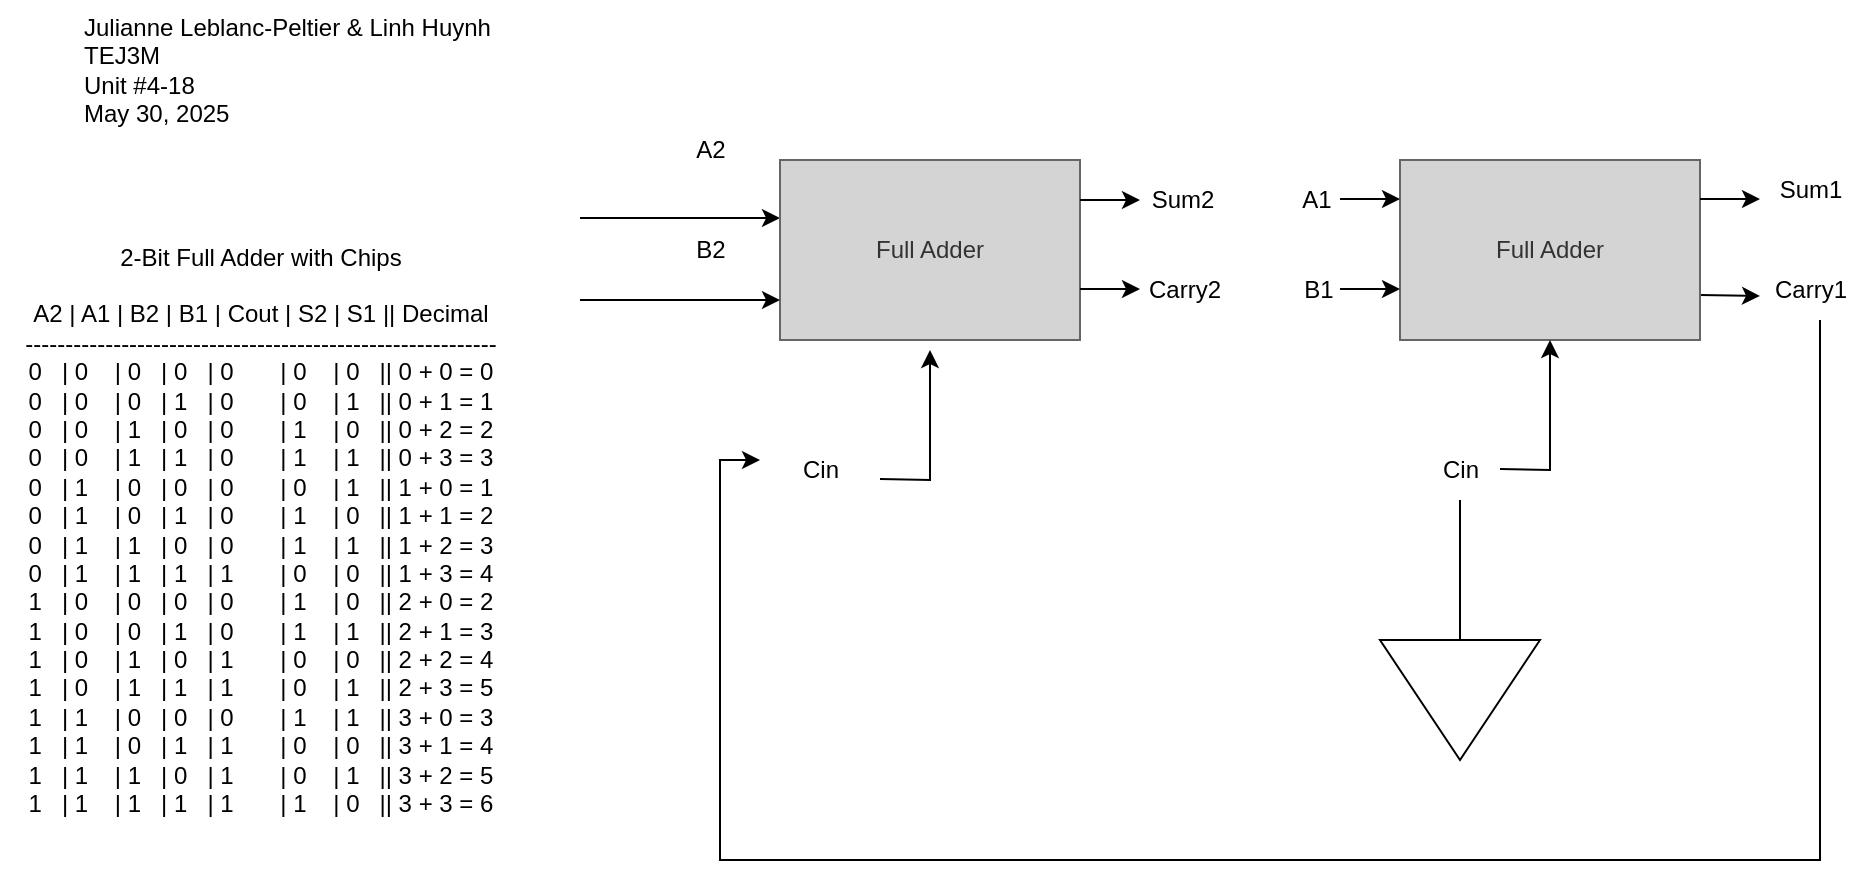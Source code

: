 <mxfile>
    <diagram id="HVRCt-yMbTkG78dEOQws" name="Page-1">
        <mxGraphModel dx="1760" dy="683" grid="1" gridSize="10" guides="1" tooltips="1" connect="1" arrows="1" fold="1" page="1" pageScale="1" pageWidth="827" pageHeight="1169" math="0" shadow="0">
            <root>
                <mxCell id="0"/>
                <mxCell id="1" parent="0"/>
                <mxCell id="11" style="edgeStyle=none;html=1;exitX=1;exitY=0.25;exitDx=0;exitDy=0;entryX=0;entryY=0.25;entryDx=0;entryDy=0;" edge="1" parent="1">
                    <mxGeometry relative="1" as="geometry">
                        <mxPoint x="20" y="169" as="sourcePoint"/>
                        <mxPoint x="120" y="169" as="targetPoint"/>
                    </mxGeometry>
                </mxCell>
                <mxCell id="2" value="Full Adder" style="rounded=0;whiteSpace=wrap;html=1;fillColor=#D4D4D4;fontColor=#333333;strokeColor=#666666;" vertex="1" parent="1">
                    <mxGeometry x="120" y="140" width="150" height="90" as="geometry"/>
                </mxCell>
                <mxCell id="22" style="edgeStyle=none;html=1;exitX=1;exitY=0.75;exitDx=0;exitDy=0;" edge="1" parent="1" source="3">
                    <mxGeometry relative="1" as="geometry">
                        <mxPoint x="610" y="208" as="targetPoint"/>
                    </mxGeometry>
                </mxCell>
                <mxCell id="3" value="Full Adder" style="rounded=0;whiteSpace=wrap;html=1;fillColor=#D4D4D4;fontColor=#333333;strokeColor=#666666;" vertex="1" parent="1">
                    <mxGeometry x="430" y="140" width="150" height="90" as="geometry"/>
                </mxCell>
                <mxCell id="5" value="A2" style="text;html=1;align=center;verticalAlign=middle;resizable=0;points=[];autosize=1;strokeColor=none;fillColor=none;" vertex="1" parent="1">
                    <mxGeometry x="65" y="120" width="40" height="30" as="geometry"/>
                </mxCell>
                <mxCell id="6" value="B2" style="text;html=1;align=center;verticalAlign=middle;resizable=0;points=[];autosize=1;strokeColor=none;fillColor=none;" vertex="1" parent="1">
                    <mxGeometry x="65" y="170" width="40" height="30" as="geometry"/>
                </mxCell>
                <mxCell id="7" value="Sum2" style="text;html=1;align=center;verticalAlign=middle;resizable=0;points=[];autosize=1;strokeColor=none;fillColor=none;" vertex="1" parent="1">
                    <mxGeometry x="291" y="145" width="60" height="30" as="geometry"/>
                </mxCell>
                <mxCell id="8" value="Carry2" style="text;html=1;align=center;verticalAlign=middle;resizable=0;points=[];autosize=1;strokeColor=none;fillColor=none;" vertex="1" parent="1">
                    <mxGeometry x="292" y="190" width="60" height="30" as="geometry"/>
                </mxCell>
                <mxCell id="9" value="A1" style="text;html=1;align=center;verticalAlign=middle;resizable=0;points=[];autosize=1;strokeColor=none;fillColor=none;" vertex="1" parent="1">
                    <mxGeometry x="368" y="145" width="40" height="30" as="geometry"/>
                </mxCell>
                <mxCell id="10" value="B1" style="text;html=1;align=center;verticalAlign=middle;resizable=0;points=[];autosize=1;strokeColor=none;fillColor=none;" vertex="1" parent="1">
                    <mxGeometry x="369" y="190" width="40" height="30" as="geometry"/>
                </mxCell>
                <mxCell id="12" style="edgeStyle=none;html=1;exitX=1;exitY=0.25;exitDx=0;exitDy=0;entryX=0;entryY=0.25;entryDx=0;entryDy=0;" edge="1" parent="1">
                    <mxGeometry relative="1" as="geometry">
                        <mxPoint x="20" y="210" as="sourcePoint"/>
                        <mxPoint x="120" y="210" as="targetPoint"/>
                    </mxGeometry>
                </mxCell>
                <mxCell id="14" value="Carry1" style="text;html=1;align=center;verticalAlign=middle;resizable=0;points=[];autosize=1;strokeColor=none;fillColor=none;" vertex="1" parent="1">
                    <mxGeometry x="605" y="190" width="60" height="30" as="geometry"/>
                </mxCell>
                <mxCell id="15" value="Sum1" style="text;html=1;align=center;verticalAlign=middle;resizable=0;points=[];autosize=1;strokeColor=none;fillColor=none;" vertex="1" parent="1">
                    <mxGeometry x="605" y="140" width="60" height="30" as="geometry"/>
                </mxCell>
                <mxCell id="16" value="" style="triangle;whiteSpace=wrap;html=1;rotation=90;" vertex="1" parent="1">
                    <mxGeometry x="430" y="370" width="60" height="80" as="geometry"/>
                </mxCell>
                <mxCell id="17" value="Cin" style="text;html=1;align=center;verticalAlign=middle;resizable=0;points=[];autosize=1;strokeColor=none;fillColor=none;" vertex="1" parent="1">
                    <mxGeometry x="440" y="280" width="40" height="30" as="geometry"/>
                </mxCell>
                <mxCell id="18" style="edgeStyle=none;html=1;exitX=1;exitY=0.25;exitDx=0;exitDy=0;entryX=0.5;entryY=1;entryDx=0;entryDy=0;rounded=0;curved=0;" edge="1" parent="1" target="3">
                    <mxGeometry relative="1" as="geometry">
                        <mxPoint x="480" y="294.5" as="sourcePoint"/>
                        <mxPoint x="580" y="294.5" as="targetPoint"/>
                        <Array as="points">
                            <mxPoint x="505" y="295"/>
                        </Array>
                    </mxGeometry>
                </mxCell>
                <mxCell id="21" style="edgeStyle=none;html=1;exitX=1;exitY=0.25;exitDx=0;exitDy=0;entryX=0;entryY=0.5;entryDx=0;entryDy=0;endArrow=none;endFill=0;" edge="1" parent="1" target="16">
                    <mxGeometry relative="1" as="geometry">
                        <mxPoint x="460" y="310" as="sourcePoint"/>
                        <mxPoint x="560" y="310" as="targetPoint"/>
                    </mxGeometry>
                </mxCell>
                <mxCell id="23" style="edgeStyle=none;html=1;exitX=1;exitY=0.75;exitDx=0;exitDy=0;rounded=0;curved=0;" edge="1" parent="1">
                    <mxGeometry relative="1" as="geometry">
                        <mxPoint x="110" y="290" as="targetPoint"/>
                        <mxPoint x="640" y="220" as="sourcePoint"/>
                        <Array as="points">
                            <mxPoint x="640" y="490"/>
                            <mxPoint x="90" y="490"/>
                            <mxPoint x="90" y="290"/>
                        </Array>
                    </mxGeometry>
                </mxCell>
                <mxCell id="24" value="Cin" style="text;html=1;align=center;verticalAlign=middle;resizable=0;points=[];autosize=1;strokeColor=none;fillColor=none;" vertex="1" parent="1">
                    <mxGeometry x="120" y="280" width="40" height="30" as="geometry"/>
                </mxCell>
                <mxCell id="25" style="edgeStyle=none;html=1;exitX=1;exitY=0.25;exitDx=0;exitDy=0;entryX=0.5;entryY=1;entryDx=0;entryDy=0;rounded=0;curved=0;" edge="1" parent="1">
                    <mxGeometry relative="1" as="geometry">
                        <mxPoint x="170" y="299.5" as="sourcePoint"/>
                        <mxPoint x="195" y="235" as="targetPoint"/>
                        <Array as="points">
                            <mxPoint x="195" y="300"/>
                        </Array>
                    </mxGeometry>
                </mxCell>
                <mxCell id="26" style="edgeStyle=none;html=1;exitX=1;exitY=0.75;exitDx=0;exitDy=0;" edge="1" parent="1">
                    <mxGeometry relative="1" as="geometry">
                        <mxPoint x="300" y="204.5" as="targetPoint"/>
                        <mxPoint x="270" y="204.5" as="sourcePoint"/>
                    </mxGeometry>
                </mxCell>
                <mxCell id="27" style="edgeStyle=none;html=1;exitX=1;exitY=0.75;exitDx=0;exitDy=0;" edge="1" parent="1">
                    <mxGeometry relative="1" as="geometry">
                        <mxPoint x="300" y="160" as="targetPoint"/>
                        <mxPoint x="270" y="160" as="sourcePoint"/>
                    </mxGeometry>
                </mxCell>
                <mxCell id="28" style="edgeStyle=none;html=1;exitX=1;exitY=0.75;exitDx=0;exitDy=0;" edge="1" parent="1">
                    <mxGeometry relative="1" as="geometry">
                        <mxPoint x="430" y="159.5" as="targetPoint"/>
                        <mxPoint x="400" y="159.5" as="sourcePoint"/>
                    </mxGeometry>
                </mxCell>
                <mxCell id="29" style="edgeStyle=none;html=1;exitX=1;exitY=0.75;exitDx=0;exitDy=0;" edge="1" parent="1">
                    <mxGeometry relative="1" as="geometry">
                        <mxPoint x="430" y="204.5" as="targetPoint"/>
                        <mxPoint x="400" y="204.5" as="sourcePoint"/>
                    </mxGeometry>
                </mxCell>
                <mxCell id="30" style="edgeStyle=none;html=1;exitX=1;exitY=0.75;exitDx=0;exitDy=0;" edge="1" parent="1">
                    <mxGeometry relative="1" as="geometry">
                        <mxPoint x="610" y="159.5" as="targetPoint"/>
                        <mxPoint x="580" y="159.5" as="sourcePoint"/>
                    </mxGeometry>
                </mxCell>
                <mxCell id="31" value="Julianne Leblanc-Peltier &amp;amp; Linh Huynh&lt;div&gt;TEJ3M&lt;/div&gt;&lt;div&gt;Unit #4-18&lt;/div&gt;&lt;div&gt;May 30, 2025&lt;/div&gt;" style="text;html=1;align=left;verticalAlign=middle;resizable=0;points=[];autosize=1;strokeColor=none;fillColor=none;" vertex="1" parent="1">
                    <mxGeometry x="-230" y="60" width="230" height="70" as="geometry"/>
                </mxCell>
                <mxCell id="32" value="&lt;div&gt;&lt;font color=&quot;#000000&quot;&gt;2-Bit Full Adder with Chips&lt;/font&gt;&lt;/div&gt;&lt;div&gt;&lt;font color=&quot;#000000&quot;&gt;&lt;br&gt;&lt;/font&gt;&lt;/div&gt;&lt;div&gt;&lt;font color=&quot;#000000&quot;&gt;A2 | A1 | B2 | B1 | Cout | S2 | S1 || Decimal&lt;/font&gt;&lt;/div&gt;&lt;div&gt;&lt;font color=&quot;#000000&quot;&gt;-----------------------------------------------------------&lt;/font&gt;&lt;/div&gt;&lt;div&gt;&lt;font color=&quot;#000000&quot;&gt;0&amp;nbsp; &amp;nbsp;| 0&amp;nbsp; &amp;nbsp; | 0&amp;nbsp; &amp;nbsp;| 0&amp;nbsp; &amp;nbsp;| 0&amp;nbsp; &amp;nbsp; &amp;nbsp; &amp;nbsp;| 0&amp;nbsp; &amp;nbsp; | 0&amp;nbsp; &amp;nbsp;|| 0 + 0 = 0&lt;/font&gt;&lt;/div&gt;&lt;div&gt;&lt;font color=&quot;#000000&quot;&gt;0&amp;nbsp; &amp;nbsp;| 0&amp;nbsp; &amp;nbsp; | 0&amp;nbsp; &amp;nbsp;| 1&amp;nbsp; &amp;nbsp;| 0&amp;nbsp; &amp;nbsp; &amp;nbsp; &amp;nbsp;| 0&amp;nbsp; &amp;nbsp; | 1&amp;nbsp; &amp;nbsp;|| 0 + 1 = 1&lt;/font&gt;&lt;/div&gt;&lt;div&gt;&lt;font color=&quot;#000000&quot;&gt;0&amp;nbsp; &amp;nbsp;| 0&amp;nbsp; &amp;nbsp; | 1&amp;nbsp; &amp;nbsp;| 0&amp;nbsp; &amp;nbsp;| 0&amp;nbsp; &amp;nbsp; &amp;nbsp; &amp;nbsp;| 1&amp;nbsp; &amp;nbsp; | 0&amp;nbsp; &amp;nbsp;|| 0 + 2 = 2&lt;/font&gt;&lt;/div&gt;&lt;div&gt;&lt;font color=&quot;#000000&quot;&gt;0&amp;nbsp; &amp;nbsp;| 0&amp;nbsp; &amp;nbsp; | 1&amp;nbsp; &amp;nbsp;| 1&amp;nbsp; &amp;nbsp;| 0&amp;nbsp; &amp;nbsp; &amp;nbsp; &amp;nbsp;| 1&amp;nbsp; &amp;nbsp; | 1&amp;nbsp; &amp;nbsp;|| 0 + 3 = 3&lt;/font&gt;&lt;/div&gt;&lt;div&gt;&lt;font color=&quot;#000000&quot;&gt;0&amp;nbsp; &amp;nbsp;| 1&amp;nbsp; &amp;nbsp; | 0&amp;nbsp; &amp;nbsp;| 0&amp;nbsp; &amp;nbsp;| 0&amp;nbsp; &amp;nbsp; &amp;nbsp; &amp;nbsp;| 0&amp;nbsp; &amp;nbsp; | 1&amp;nbsp; &amp;nbsp;|| 1 + 0 = 1&lt;/font&gt;&lt;/div&gt;&lt;div&gt;&lt;font color=&quot;#000000&quot;&gt;0&amp;nbsp; &amp;nbsp;| 1&amp;nbsp; &amp;nbsp; | 0&amp;nbsp; &amp;nbsp;| 1&amp;nbsp; &amp;nbsp;| 0&amp;nbsp; &amp;nbsp; &amp;nbsp; &amp;nbsp;| 1&amp;nbsp; &amp;nbsp; | 0&amp;nbsp; &amp;nbsp;|| 1 + 1 = 2&lt;/font&gt;&lt;/div&gt;&lt;div&gt;&lt;font color=&quot;#000000&quot;&gt;0&amp;nbsp; &amp;nbsp;| 1&amp;nbsp; &amp;nbsp; | 1&amp;nbsp; &amp;nbsp;| 0&amp;nbsp; &amp;nbsp;| 0&amp;nbsp; &amp;nbsp; &amp;nbsp; &amp;nbsp;| 1&amp;nbsp; &amp;nbsp; | 1&amp;nbsp; &amp;nbsp;|| 1 + 2 = 3&lt;/font&gt;&lt;/div&gt;&lt;div&gt;&lt;font color=&quot;#000000&quot;&gt;0&amp;nbsp; &amp;nbsp;| 1&amp;nbsp; &amp;nbsp; | 1&amp;nbsp; &amp;nbsp;| 1&amp;nbsp; &amp;nbsp;| 1&amp;nbsp; &amp;nbsp; &amp;nbsp; &amp;nbsp;| 0&amp;nbsp; &amp;nbsp; | 0&amp;nbsp; &amp;nbsp;|| 1 + 3 = 4&lt;/font&gt;&lt;/div&gt;&lt;div&gt;&lt;font color=&quot;#000000&quot;&gt;1&amp;nbsp; &amp;nbsp;| 0&amp;nbsp; &amp;nbsp; | 0&amp;nbsp; &amp;nbsp;| 0&amp;nbsp; &amp;nbsp;| 0&amp;nbsp; &amp;nbsp; &amp;nbsp; &amp;nbsp;| 1&amp;nbsp; &amp;nbsp; | 0&amp;nbsp; &amp;nbsp;|| 2 + 0 = 2&lt;/font&gt;&lt;/div&gt;&lt;div&gt;&lt;font color=&quot;#000000&quot;&gt;1&amp;nbsp; &amp;nbsp;| 0&amp;nbsp; &amp;nbsp; | 0&amp;nbsp; &amp;nbsp;| 1&amp;nbsp; &amp;nbsp;| 0&amp;nbsp; &amp;nbsp; &amp;nbsp; &amp;nbsp;| 1&amp;nbsp; &amp;nbsp; | 1&amp;nbsp; &amp;nbsp;|| 2 + 1 = 3&lt;/font&gt;&lt;/div&gt;&lt;div&gt;&lt;font color=&quot;#000000&quot;&gt;1&amp;nbsp; &amp;nbsp;| 0&amp;nbsp; &amp;nbsp; | 1&amp;nbsp; &amp;nbsp;| 0&amp;nbsp; &amp;nbsp;| 1&amp;nbsp; &amp;nbsp; &amp;nbsp; &amp;nbsp;| 0&amp;nbsp; &amp;nbsp; | 0&amp;nbsp; &amp;nbsp;|| 2 + 2 = 4&lt;/font&gt;&lt;/div&gt;&lt;div&gt;&lt;font color=&quot;#000000&quot;&gt;1&amp;nbsp; &amp;nbsp;| 0&amp;nbsp; &amp;nbsp; | 1&amp;nbsp; &amp;nbsp;| 1&amp;nbsp; &amp;nbsp;| 1&amp;nbsp; &amp;nbsp; &amp;nbsp; &amp;nbsp;| 0&amp;nbsp; &amp;nbsp; | 1&amp;nbsp; &amp;nbsp;|| 2 + 3 = 5&lt;/font&gt;&lt;/div&gt;&lt;div&gt;&lt;font color=&quot;#000000&quot;&gt;1&amp;nbsp; &amp;nbsp;| 1&amp;nbsp; &amp;nbsp; | 0&amp;nbsp; &amp;nbsp;| 0&amp;nbsp; &amp;nbsp;| 0&amp;nbsp; &amp;nbsp; &amp;nbsp; &amp;nbsp;| 1&amp;nbsp; &amp;nbsp; | 1&amp;nbsp; &amp;nbsp;|| 3 + 0 = 3&lt;/font&gt;&lt;/div&gt;&lt;div&gt;&lt;font color=&quot;#000000&quot;&gt;1&amp;nbsp; &amp;nbsp;| 1&amp;nbsp; &amp;nbsp; | 0&amp;nbsp; &amp;nbsp;| 1&amp;nbsp; &amp;nbsp;| 1&amp;nbsp; &amp;nbsp; &amp;nbsp; &amp;nbsp;| 0&amp;nbsp; &amp;nbsp; | 0&amp;nbsp; &amp;nbsp;|| 3 + 1 = 4&lt;/font&gt;&lt;/div&gt;&lt;div&gt;&lt;font color=&quot;#000000&quot;&gt;1&amp;nbsp; &amp;nbsp;| 1&amp;nbsp; &amp;nbsp; | 1&amp;nbsp; &amp;nbsp;| 0&amp;nbsp; &amp;nbsp;| 1&amp;nbsp; &amp;nbsp; &amp;nbsp; &amp;nbsp;| 0&amp;nbsp; &amp;nbsp; | 1&amp;nbsp; &amp;nbsp;|| 3 + 2 = 5&lt;/font&gt;&lt;/div&gt;&lt;div&gt;&lt;font color=&quot;#000000&quot;&gt;1&amp;nbsp; &amp;nbsp;| 1&amp;nbsp; &amp;nbsp; | 1&amp;nbsp; &amp;nbsp;| 1&amp;nbsp; &amp;nbsp;| 1&amp;nbsp; &amp;nbsp; &amp;nbsp; &amp;nbsp;| 1&amp;nbsp; &amp;nbsp; | 0&amp;nbsp; &amp;nbsp;|| 3 + 3 = 6&lt;/font&gt;&lt;/div&gt;" style="text;html=1;align=center;verticalAlign=middle;resizable=0;points=[];autosize=1;strokeColor=none;fillColor=none;" vertex="1" parent="1">
                    <mxGeometry x="-270" y="175" width="260" height="300" as="geometry"/>
                </mxCell>
            </root>
        </mxGraphModel>
    </diagram>
</mxfile>